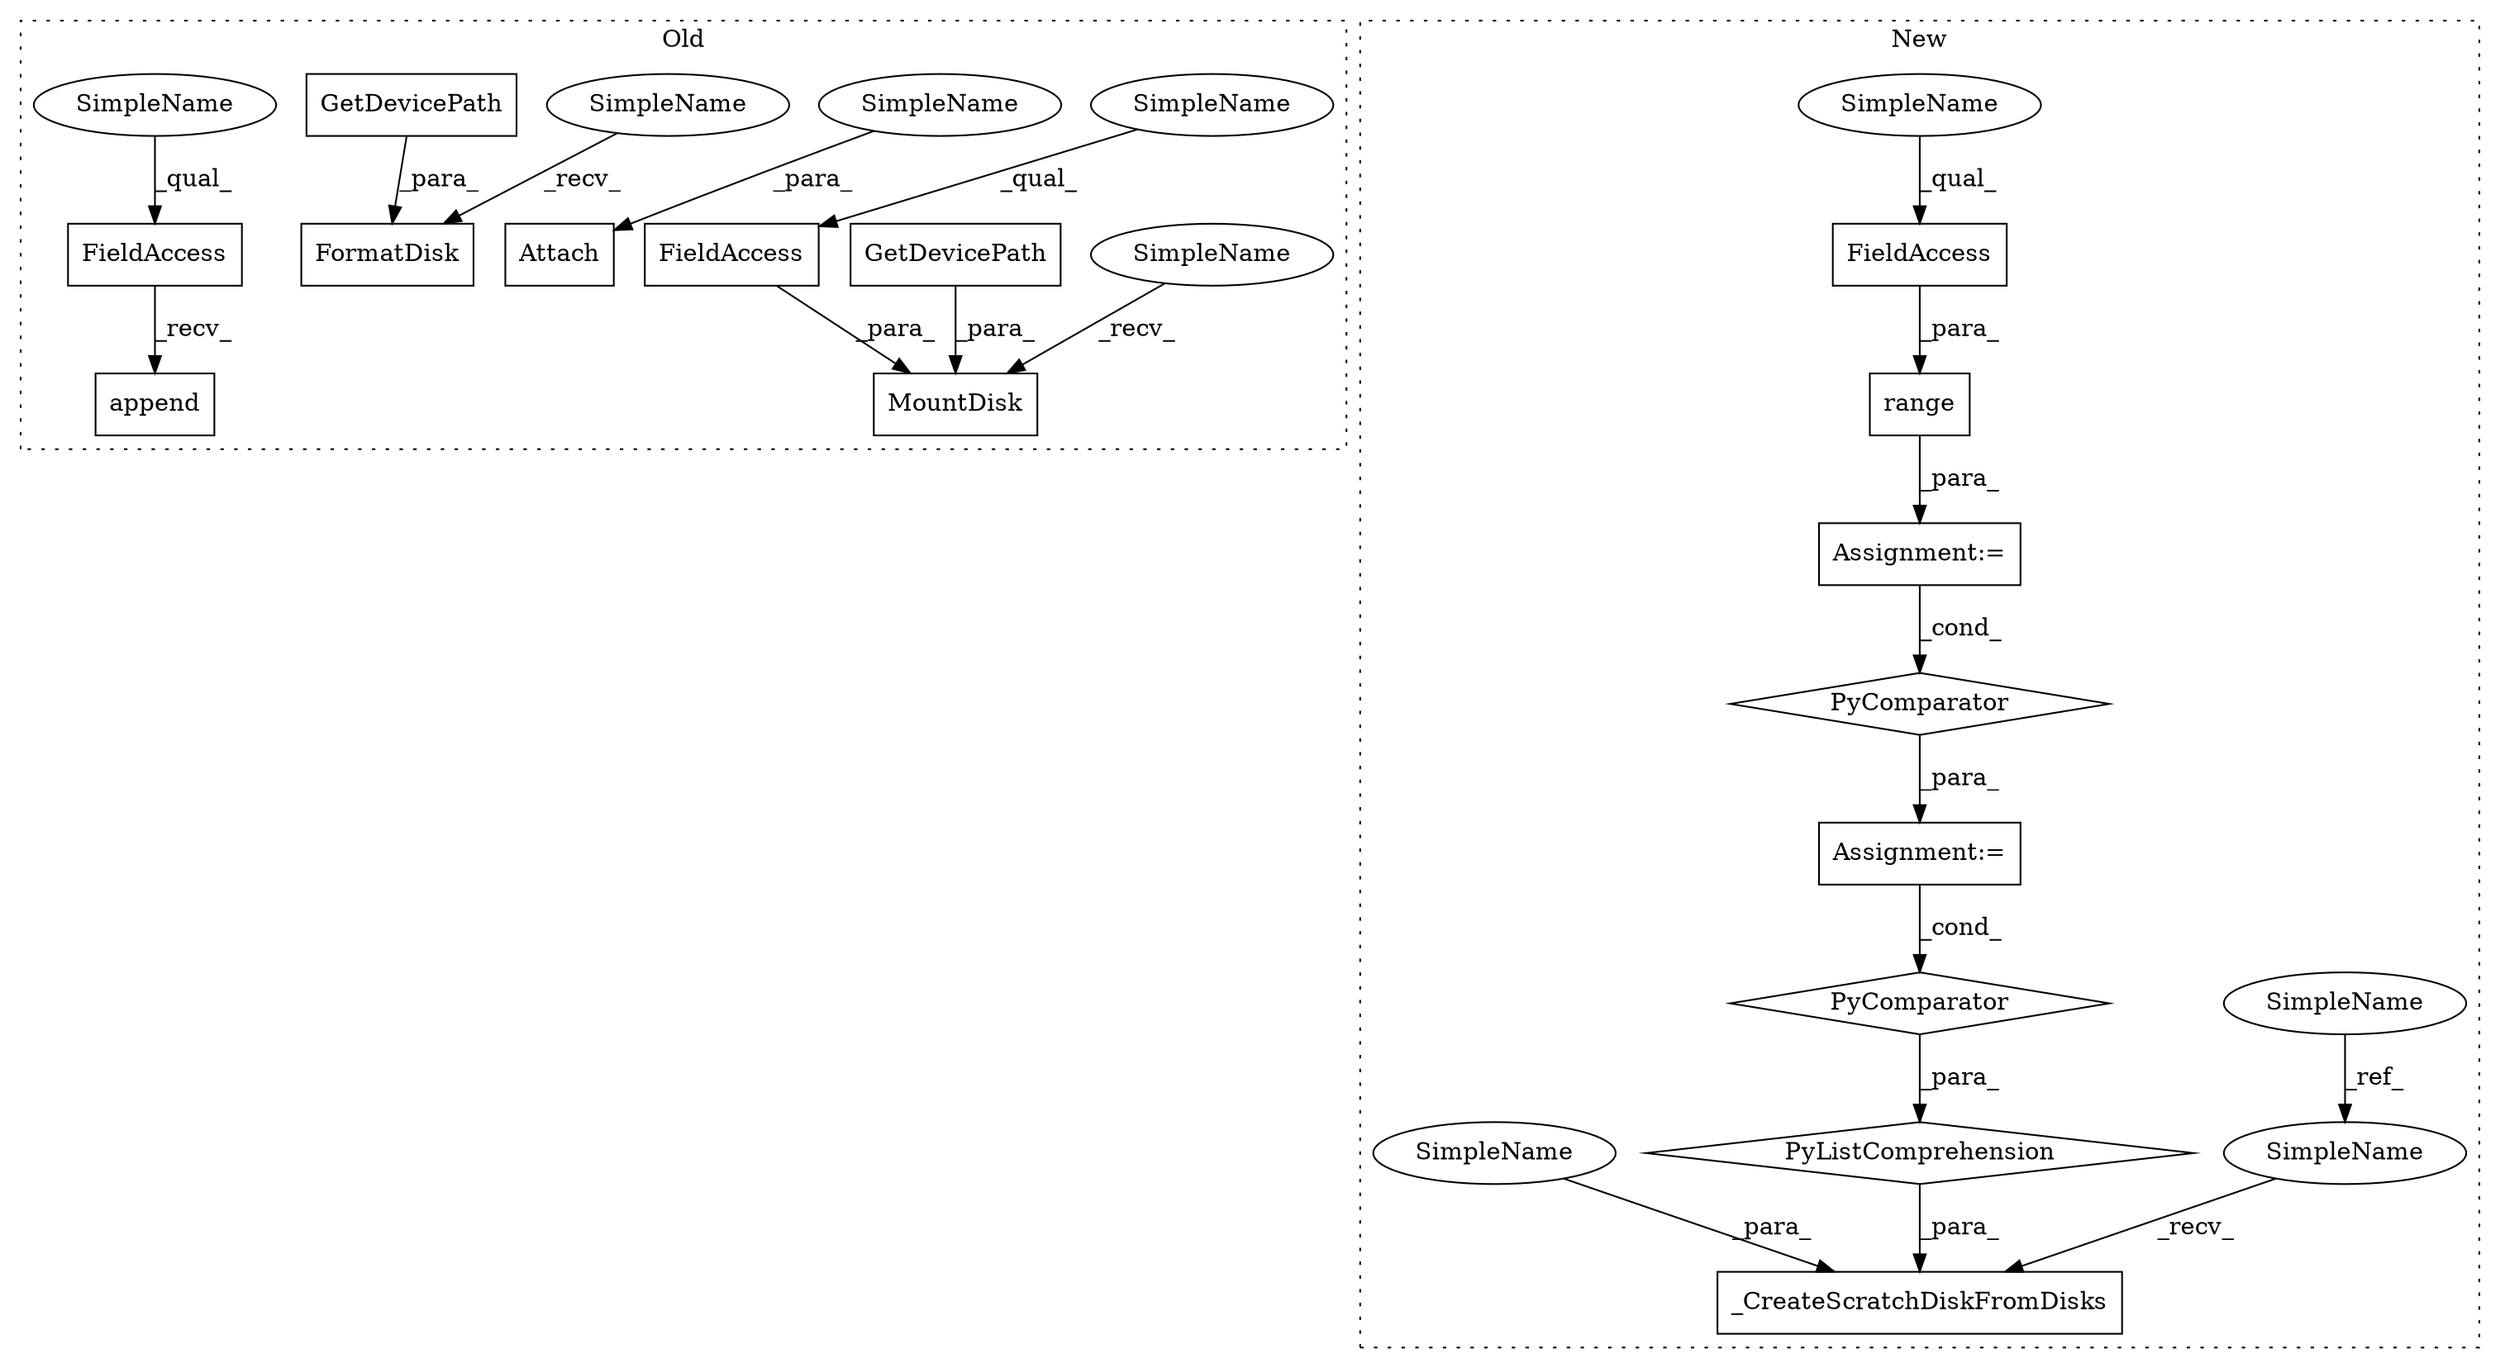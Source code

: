 digraph G {
subgraph cluster0 {
1 [label="FormatDisk" a="32" s="5541,5580" l="11,1" shape="box"];
3 [label="GetDevicePath" a="32" s="5565" l="15" shape="box"];
7 [label="FieldAccess" a="22" s="5433" l="18" shape="box"];
8 [label="append" a="32" s="5452,5471" l="7,1" shape="box"];
9 [label="MountDisk" a="32" s="5592,5652" l="10,1" shape="box"];
10 [label="FieldAccess" a="22" s="5631" l="21" shape="box"];
11 [label="GetDevicePath" a="32" s="5615" l="15" shape="box"];
12 [label="Attach" a="32" s="5518,5529" l="7,1" shape="box"];
18 [label="SimpleName" a="42" s="5631" l="9" shape="ellipse"];
20 [label="SimpleName" a="42" s="5587" l="4" shape="ellipse"];
21 [label="SimpleName" a="42" s="5525" l="4" shape="ellipse"];
22 [label="SimpleName" a="42" s="5433" l="4" shape="ellipse"];
23 [label="SimpleName" a="42" s="5536" l="4" shape="ellipse"];
label = "Old";
style="dotted";
}
subgraph cluster1 {
2 [label="PyListComprehension" a="109" s="5397" l="146" shape="diamond"];
4 [label="PyComparator" a="113" s="5505" l="30" shape="diamond"];
5 [label="_CreateScratchDiskFromDisks" a="32" s="5548,5591" l="28,1" shape="box"];
6 [label="SimpleName" a="42" s="5035" l="4" shape="ellipse"];
13 [label="FieldAccess" a="22" s="5335" l="27" shape="box"];
14 [label="range" a="32" s="5329,5362" l="6,1" shape="box"];
15 [label="PyComparator" a="113" s="5322" l="50" shape="diamond"];
16 [label="Assignment:=" a="7" s="5505" l="30" shape="box"];
17 [label="Assignment:=" a="7" s="5322" l="50" shape="box"];
19 [label="SimpleName" a="42" s="5543" l="4" shape="ellipse"];
24 [label="SimpleName" a="42" s="5335" l="9" shape="ellipse"];
25 [label="SimpleName" a="42" s="5576" l="9" shape="ellipse"];
label = "New";
style="dotted";
}
2 -> 5 [label="_para_"];
3 -> 1 [label="_para_"];
4 -> 2 [label="_para_"];
6 -> 19 [label="_ref_"];
7 -> 8 [label="_recv_"];
10 -> 9 [label="_para_"];
11 -> 9 [label="_para_"];
13 -> 14 [label="_para_"];
14 -> 17 [label="_para_"];
15 -> 16 [label="_para_"];
16 -> 4 [label="_cond_"];
17 -> 15 [label="_cond_"];
18 -> 10 [label="_qual_"];
19 -> 5 [label="_recv_"];
20 -> 9 [label="_recv_"];
21 -> 12 [label="_para_"];
22 -> 7 [label="_qual_"];
23 -> 1 [label="_recv_"];
24 -> 13 [label="_qual_"];
25 -> 5 [label="_para_"];
}